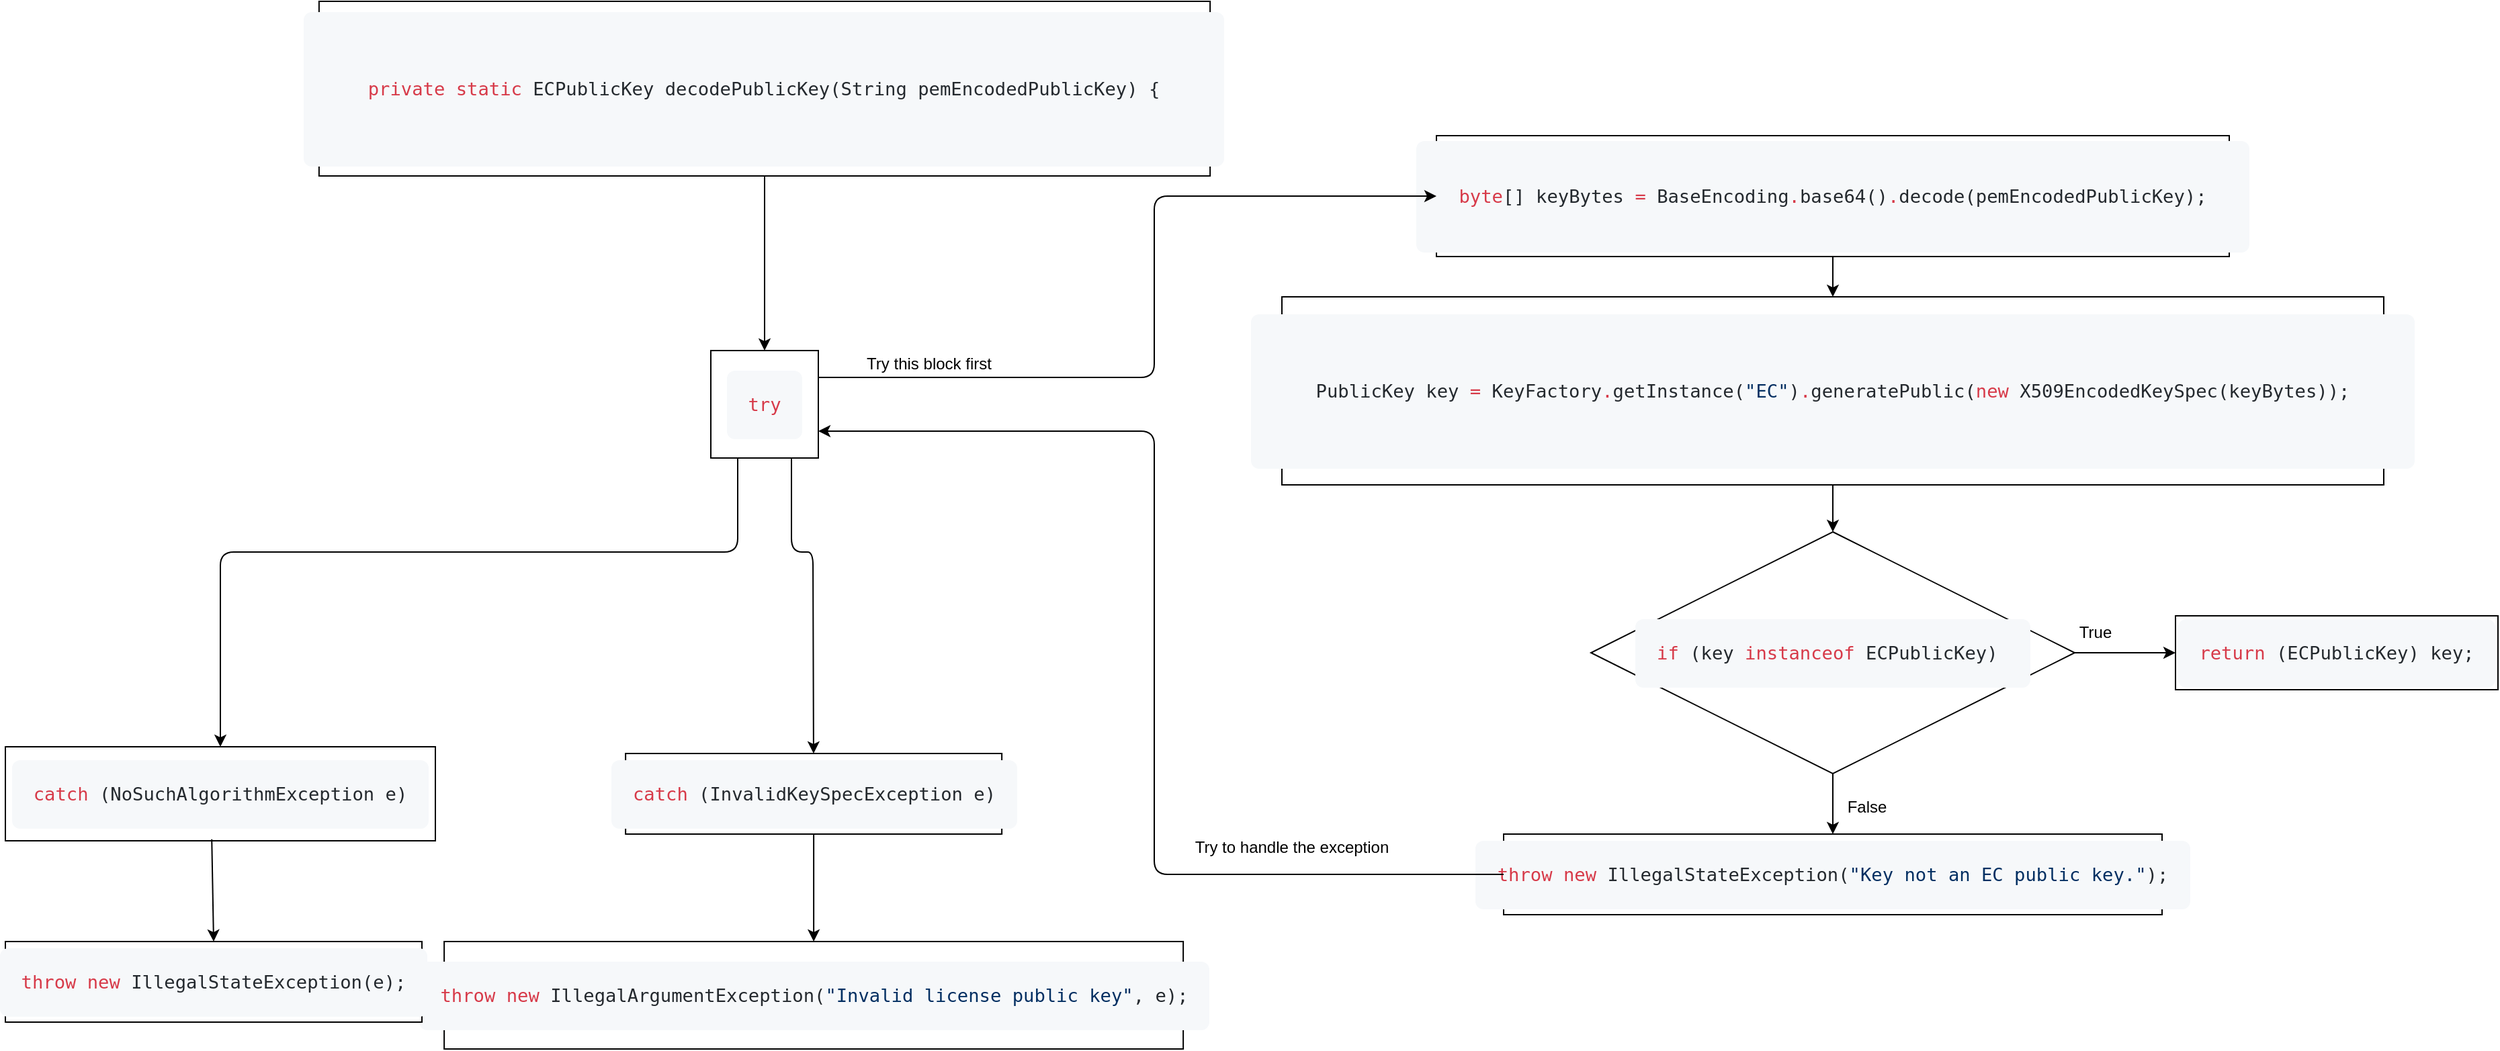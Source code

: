 <mxfile version="13.7.7" type="device"><diagram id="C5RBs43oDa-KdzZeNtuy" name="Page-1"><mxGraphModel dx="5688" dy="2852" grid="1" gridSize="10" guides="1" tooltips="1" connect="1" arrows="1" fold="1" page="1" pageScale="1" pageWidth="827" pageHeight="1169" math="0" shadow="0"><root><mxCell id="WIyWlLk6GJQsqaUBKTNV-0"/><mxCell id="WIyWlLk6GJQsqaUBKTNV-1" parent="WIyWlLk6GJQsqaUBKTNV-0"/><mxCell id="HUdj1X34WL4Cj2Ji7iLz-0" value="&lt;pre style=&quot;box-sizing: border-box ; font-family: , &amp;#34;consolas&amp;#34; , &amp;#34;liberation mono&amp;#34; , &amp;#34;menlo&amp;#34; , monospace ; font-size: 13.6px ; margin-top: 0px ; margin-bottom: 0px ; overflow-wrap: normal ; padding: 16px ; overflow: auto ; line-height: 1.45 ; background-color: rgb(246 , 248 , 250) ; border-radius: 6px ; word-break: normal ; color: rgb(36 , 41 , 46)&quot;&gt;&lt;pre style=&quot;box-sizing: border-box ; font-family: , &amp;#34;consolas&amp;#34; , &amp;#34;liberation mono&amp;#34; , &amp;#34;menlo&amp;#34; , monospace ; font-size: 13.6px ; margin-top: 0px ; margin-bottom: 0px ; overflow-wrap: normal ; padding: 16px ; overflow: auto ; line-height: 1.45 ; border-radius: 6px ; word-break: normal&quot;&gt;&lt;pre style=&quot;box-sizing: border-box ; font-family: , &amp;#34;consolas&amp;#34; , &amp;#34;liberation mono&amp;#34; , &amp;#34;menlo&amp;#34; , monospace ; font-size: 13.6px ; margin-top: 0px ; margin-bottom: 0px ; overflow-wrap: normal ; padding: 16px ; overflow: auto ; line-height: 1.45 ; border-radius: 6px ; word-break: normal&quot;&gt;&lt;span class=&quot;pl-k&quot; style=&quot;box-sizing: border-box ; color: rgb(215 , 58 , 73)&quot;&gt;private&lt;/span&gt; &lt;span class=&quot;pl-k&quot; style=&quot;box-sizing: border-box ; color: rgb(215 , 58 , 73)&quot;&gt;static&lt;/span&gt; &lt;span class=&quot;pl-smi&quot; style=&quot;box-sizing: border-box&quot;&gt;ECPublicKey&lt;/span&gt; decodePublicKey(&lt;span class=&quot;pl-smi&quot; style=&quot;box-sizing: border-box&quot;&gt;String&lt;/span&gt; pemEncodedPublicKey) {&lt;/pre&gt;&lt;/pre&gt;&lt;/pre&gt;" style="rounded=0;whiteSpace=wrap;html=1;" vertex="1" parent="WIyWlLk6GJQsqaUBKTNV-1"><mxGeometry x="608.44" y="800" width="663.12" height="130" as="geometry"/></mxCell><mxCell id="HUdj1X34WL4Cj2Ji7iLz-9" value="&lt;pre style=&quot;box-sizing: border-box ; font-family: , &amp;#34;consolas&amp;#34; , &amp;#34;liberation mono&amp;#34; , &amp;#34;menlo&amp;#34; , monospace ; font-size: 13.6px ; margin-top: 0px ; margin-bottom: 0px ; overflow-wrap: normal ; padding: 16px ; overflow: auto ; line-height: 1.45 ; background-color: rgb(246 , 248 , 250) ; border-radius: 6px ; word-break: normal ; color: rgb(36 , 41 , 46)&quot;&gt;&lt;pre style=&quot;box-sizing: border-box ; font-family: , &amp;#34;consolas&amp;#34; , &amp;#34;liberation mono&amp;#34; , &amp;#34;menlo&amp;#34; , monospace ; font-size: 13.6px ; margin-top: 0px ; margin-bottom: 0px ; overflow-wrap: normal ; padding: 16px ; overflow: auto ; line-height: 1.45 ; border-radius: 6px ; word-break: normal&quot;&gt;&lt;span class=&quot;pl-k&quot; style=&quot;box-sizing: border-box ; color: rgb(215 , 58 , 73)&quot;&gt;byte&lt;/span&gt;[] keyBytes &lt;span class=&quot;pl-k&quot; style=&quot;box-sizing: border-box ; color: rgb(215 , 58 , 73)&quot;&gt;=&lt;/span&gt; &lt;span class=&quot;pl-smi&quot; style=&quot;box-sizing: border-box&quot;&gt;BaseEncoding&lt;/span&gt;&lt;span class=&quot;pl-k&quot; style=&quot;box-sizing: border-box ; color: rgb(215 , 58 , 73)&quot;&gt;.&lt;/span&gt;base64()&lt;span class=&quot;pl-k&quot; style=&quot;box-sizing: border-box ; color: rgb(215 , 58 , 73)&quot;&gt;.&lt;/span&gt;decode(pemEncodedPublicKey);&lt;/pre&gt;&lt;/pre&gt;" style="rounded=0;whiteSpace=wrap;html=1;" vertex="1" parent="WIyWlLk6GJQsqaUBKTNV-1"><mxGeometry x="1440" y="900" width="590" height="90" as="geometry"/></mxCell><mxCell id="HUdj1X34WL4Cj2Ji7iLz-10" value="&lt;pre style=&quot;box-sizing: border-box ; font-family: , &amp;#34;consolas&amp;#34; , &amp;#34;liberation mono&amp;#34; , &amp;#34;menlo&amp;#34; , monospace ; font-size: 13.6px ; margin-top: 0px ; margin-bottom: 0px ; overflow-wrap: normal ; padding: 16px ; overflow: auto ; line-height: 1.45 ; background-color: rgb(246 , 248 , 250) ; border-radius: 6px ; word-break: normal ; color: rgb(36 , 41 , 46)&quot;&gt;&lt;span class=&quot;pl-k&quot; style=&quot;box-sizing: border-box ; color: rgb(215 , 58 , 73)&quot;&gt;try&lt;/span&gt;&lt;/pre&gt;" style="whiteSpace=wrap;html=1;aspect=fixed;" vertex="1" parent="WIyWlLk6GJQsqaUBKTNV-1"><mxGeometry x="900" y="1060" width="80" height="80" as="geometry"/></mxCell><mxCell id="HUdj1X34WL4Cj2Ji7iLz-11" value="&lt;pre style=&quot;box-sizing: border-box ; font-family: , &amp;#34;consolas&amp;#34; , &amp;#34;liberation mono&amp;#34; , &amp;#34;menlo&amp;#34; , monospace ; font-size: 13.6px ; margin-top: 0px ; margin-bottom: 0px ; overflow-wrap: normal ; padding: 16px ; overflow: auto ; line-height: 1.45 ; background-color: rgb(246 , 248 , 250) ; border-radius: 6px ; word-break: normal ; color: rgb(36 , 41 , 46)&quot;&gt;&lt;pre style=&quot;box-sizing: border-box ; font-family: , &amp;#34;consolas&amp;#34; , &amp;#34;liberation mono&amp;#34; , &amp;#34;menlo&amp;#34; , monospace ; font-size: 13.6px ; margin-top: 0px ; margin-bottom: 0px ; overflow-wrap: normal ; padding: 16px ; overflow: auto ; line-height: 1.45 ; border-radius: 6px ; word-break: normal&quot;&gt;&lt;pre style=&quot;box-sizing: border-box ; font-family: , &amp;#34;consolas&amp;#34; , &amp;#34;liberation mono&amp;#34; , &amp;#34;menlo&amp;#34; , monospace ; font-size: 13.6px ; margin-top: 0px ; margin-bottom: 0px ; overflow-wrap: normal ; padding: 16px ; overflow: auto ; line-height: 1.45 ; border-radius: 6px ; word-break: normal&quot;&gt;&lt;span class=&quot;pl-smi&quot; style=&quot;box-sizing: border-box&quot;&gt;PublicKey&lt;/span&gt; key &lt;span class=&quot;pl-k&quot; style=&quot;box-sizing: border-box ; color: rgb(215 , 58 , 73)&quot;&gt;=&lt;/span&gt; &lt;span class=&quot;pl-smi&quot; style=&quot;box-sizing: border-box&quot;&gt;KeyFactory&lt;/span&gt;&lt;span class=&quot;pl-k&quot; style=&quot;box-sizing: border-box ; color: rgb(215 , 58 , 73)&quot;&gt;.&lt;/span&gt;getInstance(&lt;span class=&quot;pl-s&quot; style=&quot;box-sizing: border-box ; color: rgb(3 , 47 , 98)&quot;&gt;&lt;span class=&quot;pl-pds&quot; style=&quot;box-sizing: border-box&quot;&gt;&quot;&lt;/span&gt;EC&lt;span class=&quot;pl-pds&quot; style=&quot;box-sizing: border-box&quot;&gt;&quot;&lt;/span&gt;&lt;/span&gt;)&lt;span class=&quot;pl-k&quot; style=&quot;box-sizing: border-box ; color: rgb(215 , 58 , 73)&quot;&gt;.&lt;/span&gt;generatePublic(&lt;span class=&quot;pl-k&quot; style=&quot;box-sizing: border-box ; color: rgb(215 , 58 , 73)&quot;&gt;new&lt;/span&gt; &lt;span class=&quot;pl-smi&quot; style=&quot;box-sizing: border-box&quot;&gt;X509EncodedKeySpec&lt;/span&gt;(keyBytes));&lt;/pre&gt;&lt;/pre&gt;&lt;/pre&gt;" style="rounded=0;whiteSpace=wrap;html=1;" vertex="1" parent="WIyWlLk6GJQsqaUBKTNV-1"><mxGeometry x="1325" y="1020" width="820" height="140" as="geometry"/></mxCell><mxCell id="HUdj1X34WL4Cj2Ji7iLz-21" value="" style="endArrow=classic;html=1;entryX=0.5;entryY=0;entryDx=0;entryDy=0;exitX=0.5;exitY=1;exitDx=0;exitDy=0;" edge="1" parent="WIyWlLk6GJQsqaUBKTNV-1" source="HUdj1X34WL4Cj2Ji7iLz-9" target="HUdj1X34WL4Cj2Ji7iLz-11"><mxGeometry width="50" height="50" relative="1" as="geometry"><mxPoint x="1390" y="1250" as="sourcePoint"/><mxPoint x="1440" y="1200" as="targetPoint"/></mxGeometry></mxCell><mxCell id="HUdj1X34WL4Cj2Ji7iLz-76" value="&lt;pre style=&quot;box-sizing: border-box ; font-family: , &amp;#34;consolas&amp;#34; , &amp;#34;liberation mono&amp;#34; , &amp;#34;menlo&amp;#34; , monospace ; font-size: 13.6px ; margin-top: 0px ; margin-bottom: 0px ; overflow-wrap: normal ; padding: 16px ; overflow: auto ; line-height: 1.45 ; background-color: rgb(246 , 248 , 250) ; border-radius: 6px ; word-break: normal ; color: rgb(36 , 41 , 46)&quot;&gt;&lt;span class=&quot;pl-k&quot; style=&quot;box-sizing: border-box ; color: rgb(215 , 58 , 73)&quot;&gt;if&lt;/span&gt; (key &lt;span class=&quot;pl-k&quot; style=&quot;box-sizing: border-box ; color: rgb(215 , 58 , 73)&quot;&gt;instanceof&lt;/span&gt; &lt;span class=&quot;pl-smi&quot; style=&quot;box-sizing: border-box&quot;&gt;ECPublicKey&lt;/span&gt;) &lt;/pre&gt;" style="rhombus;whiteSpace=wrap;html=1;" vertex="1" parent="WIyWlLk6GJQsqaUBKTNV-1"><mxGeometry x="1555" y="1195" width="360" height="180" as="geometry"/></mxCell><mxCell id="HUdj1X34WL4Cj2Ji7iLz-77" value="&lt;pre style=&quot;box-sizing: border-box ; font-family: , &amp;#34;consolas&amp;#34; , &amp;#34;liberation mono&amp;#34; , &amp;#34;menlo&amp;#34; , monospace ; font-size: 13.6px ; margin-top: 0px ; margin-bottom: 0px ; overflow-wrap: normal ; padding: 16px ; overflow: auto ; line-height: 1.45 ; background-color: rgb(246 , 248 , 250) ; border-radius: 6px ; word-break: normal ; color: rgb(36 , 41 , 46)&quot;&gt;&lt;span class=&quot;pl-k&quot; style=&quot;box-sizing: border-box ; color: rgb(215 , 58 , 73)&quot;&gt;return&lt;/span&gt; (&lt;span class=&quot;pl-smi&quot; style=&quot;box-sizing: border-box&quot;&gt;ECPublicKey&lt;/span&gt;) key;&lt;/pre&gt;" style="rounded=0;whiteSpace=wrap;html=1;" vertex="1" parent="WIyWlLk6GJQsqaUBKTNV-1"><mxGeometry x="1990" y="1257.5" width="240" height="55" as="geometry"/></mxCell><mxCell id="HUdj1X34WL4Cj2Ji7iLz-78" value="True" style="text;html=1;align=center;verticalAlign=middle;resizable=0;points=[];autosize=1;" vertex="1" parent="WIyWlLk6GJQsqaUBKTNV-1"><mxGeometry x="1910" y="1260" width="40" height="20" as="geometry"/></mxCell><mxCell id="HUdj1X34WL4Cj2Ji7iLz-79" value="&lt;pre style=&quot;box-sizing: border-box ; font-family: , &amp;#34;consolas&amp;#34; , &amp;#34;liberation mono&amp;#34; , &amp;#34;menlo&amp;#34; , monospace ; font-size: 13.6px ; margin-top: 0px ; margin-bottom: 0px ; overflow-wrap: normal ; padding: 16px ; overflow: auto ; line-height: 1.45 ; background-color: rgb(246 , 248 , 250) ; border-radius: 6px ; word-break: normal ; color: rgb(36 , 41 , 46)&quot;&gt;&lt;span class=&quot;pl-k&quot; style=&quot;box-sizing: border-box ; color: rgb(215 , 58 , 73)&quot;&gt;throw&lt;/span&gt; &lt;span class=&quot;pl-k&quot; style=&quot;box-sizing: border-box ; color: rgb(215 , 58 , 73)&quot;&gt;new&lt;/span&gt; &lt;span class=&quot;pl-smi&quot; style=&quot;box-sizing: border-box&quot;&gt;IllegalStateException&lt;/span&gt;(&lt;span class=&quot;pl-s&quot; style=&quot;box-sizing: border-box ; color: rgb(3 , 47 , 98)&quot;&gt;&lt;span class=&quot;pl-pds&quot; style=&quot;box-sizing: border-box&quot;&gt;&quot;&lt;/span&gt;Key not an EC public key.&lt;span class=&quot;pl-pds&quot; style=&quot;box-sizing: border-box&quot;&gt;&quot;&lt;/span&gt;&lt;/span&gt;);&lt;/pre&gt;" style="rounded=0;whiteSpace=wrap;html=1;" vertex="1" parent="WIyWlLk6GJQsqaUBKTNV-1"><mxGeometry x="1490" y="1420" width="490" height="60" as="geometry"/></mxCell><mxCell id="HUdj1X34WL4Cj2Ji7iLz-80" value="&lt;pre style=&quot;box-sizing: border-box ; font-family: , &amp;#34;consolas&amp;#34; , &amp;#34;liberation mono&amp;#34; , &amp;#34;menlo&amp;#34; , monospace ; font-size: 13.6px ; margin-top: 0px ; margin-bottom: 0px ; overflow-wrap: normal ; padding: 16px ; overflow: auto ; line-height: 1.45 ; background-color: rgb(246 , 248 , 250) ; border-radius: 6px ; word-break: normal ; color: rgb(36 , 41 , 46)&quot;&gt;&lt;span class=&quot;pl-k&quot; style=&quot;box-sizing: border-box ; color: rgb(215 , 58 , 73)&quot;&gt;catch&lt;/span&gt; (&lt;span class=&quot;pl-smi&quot; style=&quot;box-sizing: border-box&quot;&gt;InvalidKeySpecException&lt;/span&gt; e)&lt;/pre&gt;" style="rounded=0;whiteSpace=wrap;html=1;" vertex="1" parent="WIyWlLk6GJQsqaUBKTNV-1"><mxGeometry x="836.56" y="1360" width="280" height="60" as="geometry"/></mxCell><mxCell id="HUdj1X34WL4Cj2Ji7iLz-81" value="&lt;pre style=&quot;box-sizing: border-box ; font-family: , &amp;#34;consolas&amp;#34; , &amp;#34;liberation mono&amp;#34; , &amp;#34;menlo&amp;#34; , monospace ; font-size: 13.6px ; margin-top: 0px ; margin-bottom: 0px ; overflow-wrap: normal ; padding: 16px ; overflow: auto ; line-height: 1.45 ; background-color: rgb(246 , 248 , 250) ; border-radius: 6px ; word-break: normal ; color: rgb(36 , 41 , 46)&quot;&gt;&lt;span class=&quot;pl-k&quot; style=&quot;box-sizing: border-box ; color: rgb(215 , 58 , 73)&quot;&gt;throw&lt;/span&gt; &lt;span class=&quot;pl-k&quot; style=&quot;box-sizing: border-box ; color: rgb(215 , 58 , 73)&quot;&gt;new&lt;/span&gt; &lt;span class=&quot;pl-smi&quot; style=&quot;box-sizing: border-box&quot;&gt;IllegalArgumentException&lt;/span&gt;(&lt;span class=&quot;pl-s&quot; style=&quot;box-sizing: border-box ; color: rgb(3 , 47 , 98)&quot;&gt;&lt;span class=&quot;pl-pds&quot; style=&quot;box-sizing: border-box&quot;&gt;&quot;&lt;/span&gt;Invalid license public key&lt;span class=&quot;pl-pds&quot; style=&quot;box-sizing: border-box&quot;&gt;&quot;&lt;/span&gt;&lt;/span&gt;, e);&lt;/pre&gt;" style="rounded=0;whiteSpace=wrap;html=1;" vertex="1" parent="WIyWlLk6GJQsqaUBKTNV-1"><mxGeometry x="701.56" y="1500" width="550" height="80" as="geometry"/></mxCell><mxCell id="HUdj1X34WL4Cj2Ji7iLz-82" value="&lt;pre style=&quot;box-sizing: border-box ; font-family: , &amp;#34;consolas&amp;#34; , &amp;#34;liberation mono&amp;#34; , &amp;#34;menlo&amp;#34; , monospace ; font-size: 13.6px ; margin-top: 0px ; margin-bottom: 0px ; overflow-wrap: normal ; padding: 16px ; overflow: auto ; line-height: 1.45 ; background-color: rgb(246 , 248 , 250) ; border-radius: 6px ; word-break: normal ; color: rgb(36 , 41 , 46)&quot;&gt;&lt;span class=&quot;pl-k&quot; style=&quot;box-sizing: border-box ; color: rgb(215 , 58 , 73)&quot;&gt;catch&lt;/span&gt; (&lt;span class=&quot;pl-smi&quot; style=&quot;box-sizing: border-box&quot;&gt;NoSuchAlgorithmException&lt;/span&gt; e)&lt;/pre&gt;" style="rounded=0;whiteSpace=wrap;html=1;" vertex="1" parent="WIyWlLk6GJQsqaUBKTNV-1"><mxGeometry x="375" y="1355" width="320" height="70" as="geometry"/></mxCell><mxCell id="HUdj1X34WL4Cj2Ji7iLz-83" value="&lt;pre style=&quot;box-sizing: border-box ; font-family: , &amp;#34;consolas&amp;#34; , &amp;#34;liberation mono&amp;#34; , &amp;#34;menlo&amp;#34; , monospace ; font-size: 13.6px ; margin-top: 0px ; margin-bottom: 0px ; overflow-wrap: normal ; padding: 16px ; overflow: auto ; line-height: 1.45 ; background-color: rgb(246 , 248 , 250) ; border-radius: 6px ; word-break: normal ; color: rgb(36 , 41 , 46)&quot;&gt;&lt;span class=&quot;pl-k&quot; style=&quot;box-sizing: border-box ; color: rgb(215 , 58 , 73)&quot;&gt;throw&lt;/span&gt; &lt;span class=&quot;pl-k&quot; style=&quot;box-sizing: border-box ; color: rgb(215 , 58 , 73)&quot;&gt;new&lt;/span&gt; &lt;span class=&quot;pl-smi&quot; style=&quot;box-sizing: border-box&quot;&gt;IllegalStateException&lt;/span&gt;(e);&lt;/pre&gt;" style="rounded=0;whiteSpace=wrap;html=1;" vertex="1" parent="WIyWlLk6GJQsqaUBKTNV-1"><mxGeometry x="375" y="1500" width="310" height="60" as="geometry"/></mxCell><mxCell id="HUdj1X34WL4Cj2Ji7iLz-84" value="" style="endArrow=classic;html=1;entryX=0.5;entryY=0;entryDx=0;entryDy=0;exitX=0.5;exitY=1;exitDx=0;exitDy=0;" edge="1" parent="WIyWlLk6GJQsqaUBKTNV-1" source="HUdj1X34WL4Cj2Ji7iLz-0" target="HUdj1X34WL4Cj2Ji7iLz-10"><mxGeometry width="50" height="50" relative="1" as="geometry"><mxPoint x="1050" y="1050" as="sourcePoint"/><mxPoint x="1100" y="1000" as="targetPoint"/></mxGeometry></mxCell><mxCell id="HUdj1X34WL4Cj2Ji7iLz-85" value="" style="endArrow=classic;html=1;exitX=0.5;exitY=1;exitDx=0;exitDy=0;entryX=0.5;entryY=0;entryDx=0;entryDy=0;" edge="1" parent="WIyWlLk6GJQsqaUBKTNV-1" source="HUdj1X34WL4Cj2Ji7iLz-76" target="HUdj1X34WL4Cj2Ji7iLz-79"><mxGeometry width="50" height="50" relative="1" as="geometry"><mxPoint x="1600" y="1340" as="sourcePoint"/><mxPoint x="1650" y="1290" as="targetPoint"/></mxGeometry></mxCell><mxCell id="HUdj1X34WL4Cj2Ji7iLz-86" value="" style="endArrow=classic;html=1;exitX=1;exitY=0.5;exitDx=0;exitDy=0;entryX=0;entryY=0.5;entryDx=0;entryDy=0;" edge="1" parent="WIyWlLk6GJQsqaUBKTNV-1" source="HUdj1X34WL4Cj2Ji7iLz-76" target="HUdj1X34WL4Cj2Ji7iLz-77"><mxGeometry width="50" height="50" relative="1" as="geometry"><mxPoint x="1810" y="1370" as="sourcePoint"/><mxPoint x="1860" y="1320" as="targetPoint"/></mxGeometry></mxCell><mxCell id="HUdj1X34WL4Cj2Ji7iLz-87" value="" style="endArrow=classic;html=1;exitX=0.5;exitY=1;exitDx=0;exitDy=0;entryX=0.5;entryY=0;entryDx=0;entryDy=0;" edge="1" parent="WIyWlLk6GJQsqaUBKTNV-1" source="HUdj1X34WL4Cj2Ji7iLz-11" target="HUdj1X34WL4Cj2Ji7iLz-76"><mxGeometry width="50" height="50" relative="1" as="geometry"><mxPoint x="1810" y="1370" as="sourcePoint"/><mxPoint x="1860" y="1320" as="targetPoint"/></mxGeometry></mxCell><mxCell id="HUdj1X34WL4Cj2Ji7iLz-88" value="False" style="text;html=1;align=center;verticalAlign=middle;resizable=0;points=[];autosize=1;" vertex="1" parent="WIyWlLk6GJQsqaUBKTNV-1"><mxGeometry x="1740" y="1390" width="40" height="20" as="geometry"/></mxCell><mxCell id="HUdj1X34WL4Cj2Ji7iLz-89" value="" style="endArrow=classic;html=1;exitX=0;exitY=0.5;exitDx=0;exitDy=0;entryX=1;entryY=0.75;entryDx=0;entryDy=0;" edge="1" parent="WIyWlLk6GJQsqaUBKTNV-1" source="HUdj1X34WL4Cj2Ji7iLz-79" target="HUdj1X34WL4Cj2Ji7iLz-10"><mxGeometry width="50" height="50" relative="1" as="geometry"><mxPoint x="1700" y="1240" as="sourcePoint"/><mxPoint x="1750" y="1190" as="targetPoint"/><Array as="points"><mxPoint x="1230" y="1450"/><mxPoint x="1230" y="1120"/></Array></mxGeometry></mxCell><mxCell id="HUdj1X34WL4Cj2Ji7iLz-90" value="" style="endArrow=classic;html=1;exitX=1;exitY=0.25;exitDx=0;exitDy=0;entryX=0;entryY=0.5;entryDx=0;entryDy=0;" edge="1" parent="WIyWlLk6GJQsqaUBKTNV-1" source="HUdj1X34WL4Cj2Ji7iLz-10" target="HUdj1X34WL4Cj2Ji7iLz-9"><mxGeometry width="50" height="50" relative="1" as="geometry"><mxPoint x="1700" y="1240" as="sourcePoint"/><mxPoint x="1750" y="1190" as="targetPoint"/><Array as="points"><mxPoint x="1230" y="1080"/><mxPoint x="1230" y="945"/></Array></mxGeometry></mxCell><mxCell id="HUdj1X34WL4Cj2Ji7iLz-91" value="" style="endArrow=classic;html=1;exitX=0.75;exitY=1;exitDx=0;exitDy=0;" edge="1" parent="WIyWlLk6GJQsqaUBKTNV-1" source="HUdj1X34WL4Cj2Ji7iLz-10" target="HUdj1X34WL4Cj2Ji7iLz-80"><mxGeometry width="50" height="50" relative="1" as="geometry"><mxPoint x="1120" y="1280" as="sourcePoint"/><mxPoint x="1170" y="1230" as="targetPoint"/><Array as="points"><mxPoint x="960" y="1210"/><mxPoint x="976" y="1210"/></Array></mxGeometry></mxCell><mxCell id="HUdj1X34WL4Cj2Ji7iLz-92" value="" style="endArrow=classic;html=1;exitX=0.25;exitY=1;exitDx=0;exitDy=0;entryX=0.5;entryY=0;entryDx=0;entryDy=0;" edge="1" parent="WIyWlLk6GJQsqaUBKTNV-1" source="HUdj1X34WL4Cj2Ji7iLz-10" target="HUdj1X34WL4Cj2Ji7iLz-82"><mxGeometry width="50" height="50" relative="1" as="geometry"><mxPoint x="1120" y="1280" as="sourcePoint"/><mxPoint x="1170" y="1230" as="targetPoint"/><Array as="points"><mxPoint x="920" y="1210"/><mxPoint x="535" y="1210"/></Array></mxGeometry></mxCell><mxCell id="HUdj1X34WL4Cj2Ji7iLz-93" value="" style="endArrow=classic;html=1;exitX=0.5;exitY=1;exitDx=0;exitDy=0;entryX=0.5;entryY=0;entryDx=0;entryDy=0;" edge="1" parent="WIyWlLk6GJQsqaUBKTNV-1" source="HUdj1X34WL4Cj2Ji7iLz-80" target="HUdj1X34WL4Cj2Ji7iLz-81"><mxGeometry width="50" height="50" relative="1" as="geometry"><mxPoint x="1050" y="1290" as="sourcePoint"/><mxPoint x="1100" y="1240" as="targetPoint"/></mxGeometry></mxCell><mxCell id="HUdj1X34WL4Cj2Ji7iLz-94" value="" style="endArrow=classic;html=1;exitX=0.48;exitY=0.984;exitDx=0;exitDy=0;exitPerimeter=0;entryX=0.5;entryY=0;entryDx=0;entryDy=0;" edge="1" parent="WIyWlLk6GJQsqaUBKTNV-1" source="HUdj1X34WL4Cj2Ji7iLz-82" target="HUdj1X34WL4Cj2Ji7iLz-83"><mxGeometry width="50" height="50" relative="1" as="geometry"><mxPoint x="690" y="1470" as="sourcePoint"/><mxPoint x="740" y="1420" as="targetPoint"/></mxGeometry></mxCell><mxCell id="HUdj1X34WL4Cj2Ji7iLz-106" value="Try this block first" style="text;html=1;align=center;verticalAlign=middle;resizable=0;points=[];autosize=1;" vertex="1" parent="WIyWlLk6GJQsqaUBKTNV-1"><mxGeometry x="1006.56" y="1060" width="110" height="20" as="geometry"/></mxCell><mxCell id="HUdj1X34WL4Cj2Ji7iLz-107" value="Try to handle the exception" style="text;html=1;align=center;verticalAlign=middle;resizable=0;points=[];autosize=1;" vertex="1" parent="WIyWlLk6GJQsqaUBKTNV-1"><mxGeometry x="1251.56" y="1420" width="160" height="20" as="geometry"/></mxCell></root></mxGraphModel></diagram></mxfile>